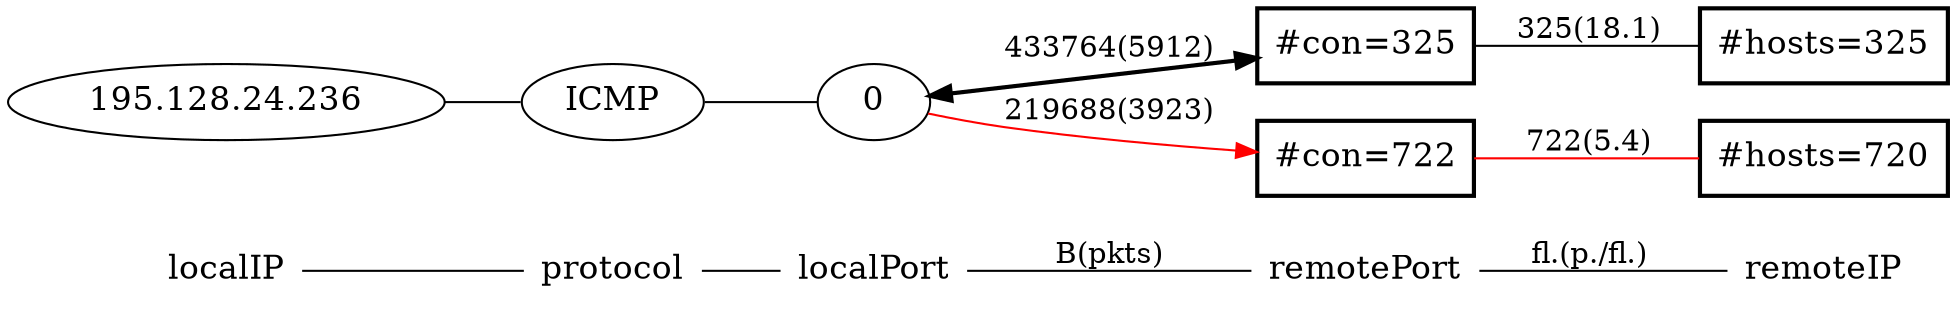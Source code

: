 graph G { /* Created by hpg2dot3() */
rankdir=LR;
node[shape=plaintext,fontsize=16];
"localIP"--"protocol"--"localPort""localPort"--"remotePort"[label="B(pkts)"]"remotePort"--"remoteIP"[label="fl.(p./fl.)"]
node[shape=ellipse];
subgraph 0{rank=same;"localIP";k1_3279952108;}
k1_3279952108[label="195.128.24.236"];
k1_3279952108--k2_1;
subgraph 1 {rank=same;"protocol";k2_1;}
k2_1[label="ICMP"];
k2_1--k3_536870912;
subgraph 2 {rank=same;"localPort";k3_536870912;}
k3_536870912[label="0"];
k3_536870912--k4_68550981[style=bold,dir=both][label="433764(5912)"];
k3_536870912--k4_1090716370[dir=forward, color=red][label="219688(3923)"];
subgraph 3 {rank=same;"remotePort";k4_1090716370;k4_68550981;}
k4_1090716370[label="#con=722", shape=box, style=bold];
k4_68550981[label="#con=325", shape=box, style=bold];
k4_1090716370--k5_197328[color=red][label="722(5.4)"];
k4_68550981--k5_1442117[label="325(18.1)"];
subgraph 4 {rank=same;"remoteIP";k5_1442117;k5_197328;}
k5_1442117[label="#hosts=325", shape=box, style=bold];
k5_197328[label="#hosts=720", shape=box, style=bold];
}
